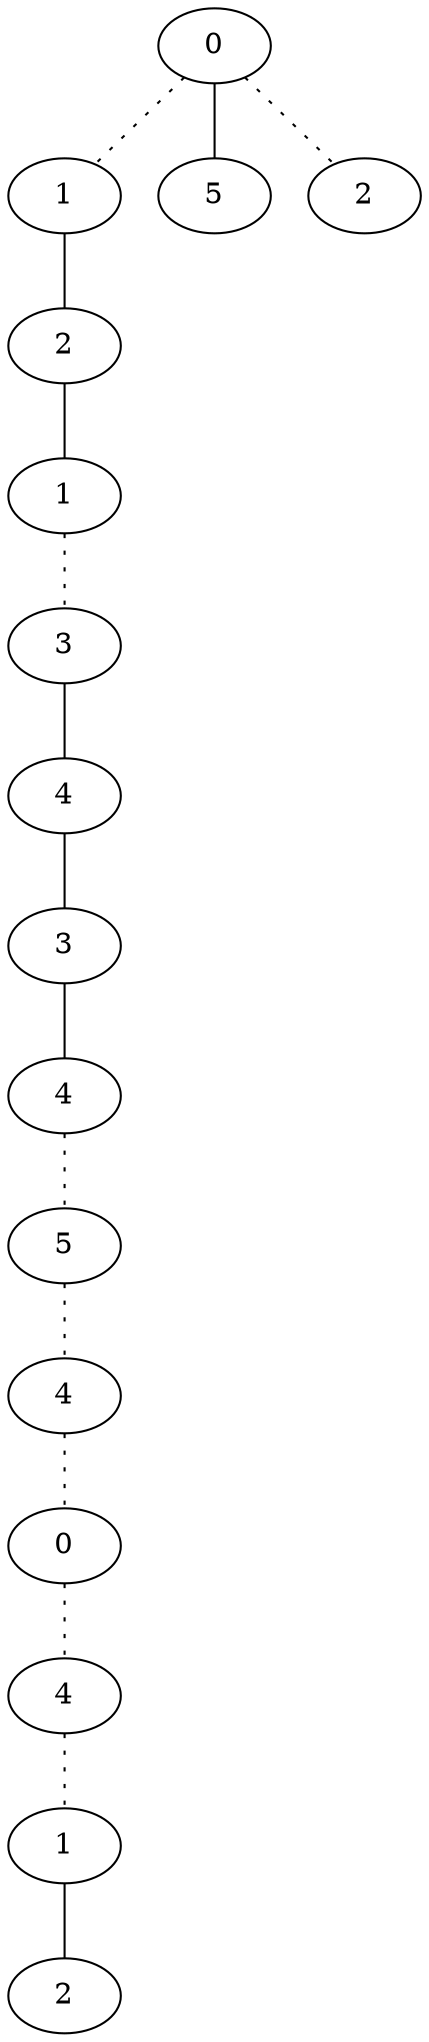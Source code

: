 graph {
a0[label=0];
a1[label=1];
a2[label=2];
a3[label=1];
a4[label=3];
a5[label=4];
a6[label=3];
a7[label=4];
a8[label=5];
a9[label=4];
a10[label=0];
a11[label=4];
a12[label=1];
a13[label=2];
a14[label=5];
a15[label=2];
a0 -- a1 [style=dotted];
a0 -- a14;
a0 -- a15 [style=dotted];
a1 -- a2;
a2 -- a3;
a3 -- a4 [style=dotted];
a4 -- a5;
a5 -- a6;
a6 -- a7;
a7 -- a8 [style=dotted];
a8 -- a9 [style=dotted];
a9 -- a10 [style=dotted];
a10 -- a11 [style=dotted];
a11 -- a12 [style=dotted];
a12 -- a13;
}
